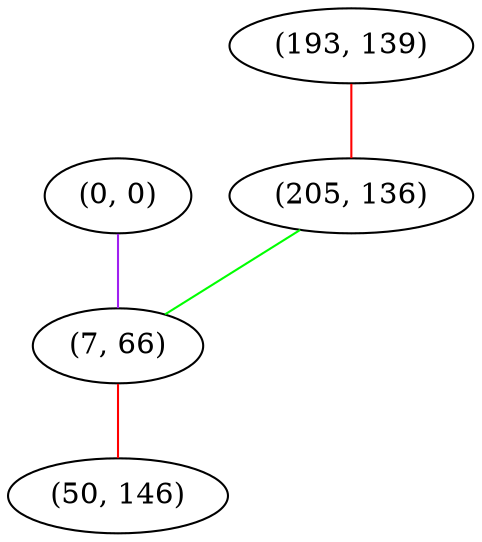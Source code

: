 graph "" {
"(0, 0)";
"(193, 139)";
"(205, 136)";
"(7, 66)";
"(50, 146)";
"(0, 0)" -- "(7, 66)"  [color=purple, key=0, weight=4];
"(193, 139)" -- "(205, 136)"  [color=red, key=0, weight=1];
"(205, 136)" -- "(7, 66)"  [color=green, key=0, weight=2];
"(7, 66)" -- "(50, 146)"  [color=red, key=0, weight=1];
}
